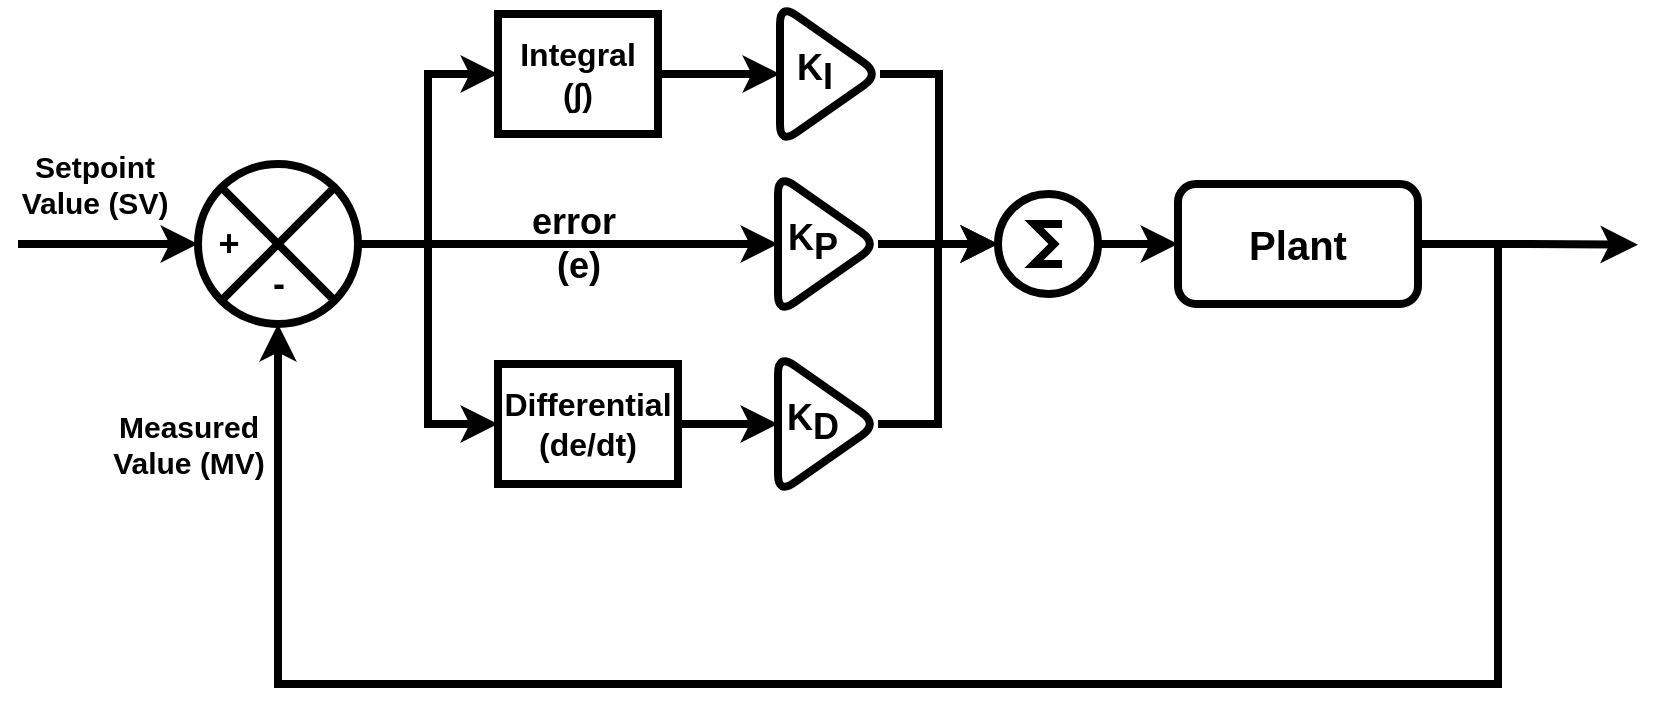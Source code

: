 <mxfile version="24.0.8" type="github">
  <diagram name="Page-1" id="U4v0dexcv987vxjrvJ0X">
    <mxGraphModel dx="933" dy="1342" grid="1" gridSize="10" guides="1" tooltips="1" connect="1" arrows="1" fold="1" page="1" pageScale="1" pageWidth="850" pageHeight="1100" math="0" shadow="0">
      <root>
        <mxCell id="0" />
        <mxCell id="1" parent="0" />
        <mxCell id="-gne7ImTe5lUnKf6LIed-14" style="edgeStyle=orthogonalEdgeStyle;rounded=0;orthogonalLoop=1;jettySize=auto;html=1;exitX=1;exitY=0.5;exitDx=0;exitDy=0;exitPerimeter=0;entryX=0;entryY=0.5;entryDx=0;entryDy=0;strokeWidth=4;" edge="1" parent="1" source="-gne7ImTe5lUnKf6LIed-1" target="-gne7ImTe5lUnKf6LIed-2">
          <mxGeometry relative="1" as="geometry" />
        </mxCell>
        <mxCell id="-gne7ImTe5lUnKf6LIed-1" value="" style="verticalLabelPosition=bottom;shadow=0;dashed=0;align=center;html=1;verticalAlign=top;shape=mxgraph.electrical.abstract.sum;fontStyle=0;strokeWidth=4;" vertex="1" parent="1">
          <mxGeometry x="510" y="295" width="50" height="50" as="geometry" />
        </mxCell>
        <mxCell id="-gne7ImTe5lUnKf6LIed-17" style="edgeStyle=orthogonalEdgeStyle;rounded=0;orthogonalLoop=1;jettySize=auto;html=1;exitX=1;exitY=0.5;exitDx=0;exitDy=0;entryX=0.5;entryY=1;entryDx=0;entryDy=0;strokeWidth=4;" edge="1" parent="1" source="-gne7ImTe5lUnKf6LIed-2" target="-gne7ImTe5lUnKf6LIed-11">
          <mxGeometry relative="1" as="geometry">
            <Array as="points">
              <mxPoint x="760" y="320" />
              <mxPoint x="760" y="540" />
              <mxPoint x="150" y="540" />
            </Array>
          </mxGeometry>
        </mxCell>
        <mxCell id="-gne7ImTe5lUnKf6LIed-29" style="edgeStyle=orthogonalEdgeStyle;rounded=0;orthogonalLoop=1;jettySize=auto;html=1;exitX=1;exitY=0.5;exitDx=0;exitDy=0;strokeWidth=4;" edge="1" parent="1" source="-gne7ImTe5lUnKf6LIed-2">
          <mxGeometry relative="1" as="geometry">
            <mxPoint x="830" y="320.353" as="targetPoint" />
          </mxGeometry>
        </mxCell>
        <mxCell id="-gne7ImTe5lUnKf6LIed-2" value="Plant" style="rounded=1;whiteSpace=wrap;html=1;labelPosition=center;verticalLabelPosition=middle;align=center;verticalAlign=middle;fontStyle=1;fontSize=20;strokeWidth=4;" vertex="1" parent="1">
          <mxGeometry x="600" y="290" width="120" height="60" as="geometry" />
        </mxCell>
        <mxCell id="-gne7ImTe5lUnKf6LIed-6" style="edgeStyle=orthogonalEdgeStyle;rounded=0;orthogonalLoop=1;jettySize=auto;html=1;exitX=1;exitY=0.5;exitDx=0;exitDy=0;entryX=0;entryY=0.5;entryDx=0;entryDy=0;strokeWidth=4;" edge="1" parent="1" source="-gne7ImTe5lUnKf6LIed-3" target="-gne7ImTe5lUnKf6LIed-4">
          <mxGeometry relative="1" as="geometry" />
        </mxCell>
        <mxCell id="-gne7ImTe5lUnKf6LIed-3" value="Integral&lt;div&gt;(∫)&lt;/div&gt;" style="rounded=0;whiteSpace=wrap;html=1;strokeWidth=4;fontStyle=1;fontSize=16;" vertex="1" parent="1">
          <mxGeometry x="260" y="205" width="80" height="60" as="geometry" />
        </mxCell>
        <mxCell id="-gne7ImTe5lUnKf6LIed-4" value="K&lt;sub style=&quot;font-size: 18px;&quot;&gt;I&amp;nbsp; &amp;nbsp;&lt;/sub&gt;" style="triangle;whiteSpace=wrap;html=1;fontStyle=1;fontSize=18;rounded=1;align=center;strokeWidth=4;" vertex="1" parent="1">
          <mxGeometry x="401" y="200" width="50" height="70" as="geometry" />
        </mxCell>
        <mxCell id="-gne7ImTe5lUnKf6LIed-7" style="edgeStyle=orthogonalEdgeStyle;rounded=0;orthogonalLoop=1;jettySize=auto;html=1;exitX=1;exitY=0.5;exitDx=0;exitDy=0;entryX=0;entryY=0.5;entryDx=0;entryDy=0;strokeWidth=4;" edge="1" source="-gne7ImTe5lUnKf6LIed-8" target="-gne7ImTe5lUnKf6LIed-9" parent="1">
          <mxGeometry relative="1" as="geometry" />
        </mxCell>
        <mxCell id="-gne7ImTe5lUnKf6LIed-8" value="Differential&lt;div style=&quot;font-size: 16px;&quot;&gt;(&lt;span style=&quot;background-color: initial;&quot;&gt;de/&lt;/span&gt;&lt;span style=&quot;background-color: initial;&quot;&gt;dt&lt;/span&gt;&lt;span style=&quot;background-color: initial;&quot;&gt;)&lt;/span&gt;&lt;/div&gt;" style="rounded=0;whiteSpace=wrap;html=1;strokeWidth=4;fontStyle=1;fontSize=16;" vertex="1" parent="1">
          <mxGeometry x="260" y="380" width="90" height="60" as="geometry" />
        </mxCell>
        <mxCell id="-gne7ImTe5lUnKf6LIed-9" value="K&lt;sub style=&quot;font-size: 18px;&quot;&gt;D&lt;/sub&gt;&lt;span style=&quot;font-size: 18px;&quot;&gt;&amp;nbsp; &amp;nbsp;&lt;/span&gt;" style="triangle;whiteSpace=wrap;html=1;fontStyle=1;fontSize=18;rounded=1;strokeWidth=4;" vertex="1" parent="1">
          <mxGeometry x="400" y="375" width="50" height="70" as="geometry" />
        </mxCell>
        <mxCell id="-gne7ImTe5lUnKf6LIed-10" style="edgeStyle=orthogonalEdgeStyle;rounded=0;orthogonalLoop=1;jettySize=auto;html=1;exitX=1;exitY=0.5;exitDx=0;exitDy=0;entryX=0;entryY=0.5;entryDx=0;entryDy=0;entryPerimeter=0;strokeWidth=4;" edge="1" parent="1" source="-gne7ImTe5lUnKf6LIed-9" target="-gne7ImTe5lUnKf6LIed-1">
          <mxGeometry relative="1" as="geometry" />
        </mxCell>
        <mxCell id="-gne7ImTe5lUnKf6LIed-12" style="edgeStyle=orthogonalEdgeStyle;rounded=0;orthogonalLoop=1;jettySize=auto;html=1;exitX=1;exitY=0.5;exitDx=0;exitDy=0;strokeWidth=4;" edge="1" parent="1" source="-gne7ImTe5lUnKf6LIed-19">
          <mxGeometry relative="1" as="geometry">
            <mxPoint x="510" y="320" as="targetPoint" />
          </mxGeometry>
        </mxCell>
        <mxCell id="-gne7ImTe5lUnKf6LIed-15" style="edgeStyle=orthogonalEdgeStyle;rounded=0;orthogonalLoop=1;jettySize=auto;html=1;exitX=1;exitY=0.5;exitDx=0;exitDy=0;entryX=0;entryY=0.5;entryDx=0;entryDy=0;strokeWidth=4;" edge="1" parent="1" source="-gne7ImTe5lUnKf6LIed-11" target="-gne7ImTe5lUnKf6LIed-3">
          <mxGeometry relative="1" as="geometry" />
        </mxCell>
        <mxCell id="-gne7ImTe5lUnKf6LIed-16" style="edgeStyle=orthogonalEdgeStyle;rounded=0;orthogonalLoop=1;jettySize=auto;html=1;exitX=1;exitY=0.5;exitDx=0;exitDy=0;entryX=0;entryY=0.5;entryDx=0;entryDy=0;strokeWidth=4;" edge="1" parent="1" source="-gne7ImTe5lUnKf6LIed-11" target="-gne7ImTe5lUnKf6LIed-8">
          <mxGeometry relative="1" as="geometry" />
        </mxCell>
        <mxCell id="-gne7ImTe5lUnKf6LIed-11" value="&lt;br&gt;&lt;span style=&quot;white-space: pre;&quot;&gt;&lt;/span&gt;" style="shape=sumEllipse;perimeter=ellipsePerimeter;whiteSpace=wrap;html=1;backgroundOutline=1;strokeWidth=4;align=left;" vertex="1" parent="1">
          <mxGeometry x="110" y="280" width="80" height="80" as="geometry" />
        </mxCell>
        <mxCell id="-gne7ImTe5lUnKf6LIed-13" style="edgeStyle=orthogonalEdgeStyle;rounded=0;orthogonalLoop=1;jettySize=auto;html=1;exitX=1;exitY=0.5;exitDx=0;exitDy=0;entryX=0;entryY=0.5;entryDx=0;entryDy=0;entryPerimeter=0;strokeWidth=4;" edge="1" parent="1" source="-gne7ImTe5lUnKf6LIed-4" target="-gne7ImTe5lUnKf6LIed-1">
          <mxGeometry relative="1" as="geometry" />
        </mxCell>
        <mxCell id="-gne7ImTe5lUnKf6LIed-18" value="" style="endArrow=classic;html=1;rounded=0;entryX=0;entryY=0.5;entryDx=0;entryDy=0;strokeWidth=4;" edge="1" parent="1" target="-gne7ImTe5lUnKf6LIed-11">
          <mxGeometry width="50" height="50" relative="1" as="geometry">
            <mxPoint x="20" y="320" as="sourcePoint" />
            <mxPoint x="70" y="320" as="targetPoint" />
          </mxGeometry>
        </mxCell>
        <mxCell id="-gne7ImTe5lUnKf6LIed-20" value="" style="edgeStyle=orthogonalEdgeStyle;rounded=0;orthogonalLoop=1;jettySize=auto;html=1;exitX=1;exitY=0.5;exitDx=0;exitDy=0;strokeWidth=4;" edge="1" parent="1" source="-gne7ImTe5lUnKf6LIed-11" target="-gne7ImTe5lUnKf6LIed-19">
          <mxGeometry relative="1" as="geometry">
            <mxPoint x="510" y="320" as="targetPoint" />
            <mxPoint x="190" y="320" as="sourcePoint" />
          </mxGeometry>
        </mxCell>
        <mxCell id="-gne7ImTe5lUnKf6LIed-19" value="K&lt;sub style=&quot;font-size: 18px;&quot;&gt;P&lt;/sub&gt;&lt;span style=&quot;font-size: 18px;&quot;&gt;&amp;nbsp; &amp;nbsp;&lt;/span&gt;" style="triangle;whiteSpace=wrap;html=1;fontStyle=1;fontSize=18;rounded=1;align=center;strokeWidth=4;" vertex="1" parent="1">
          <mxGeometry x="400" y="285" width="50" height="70" as="geometry" />
        </mxCell>
        <mxCell id="-gne7ImTe5lUnKf6LIed-21" value="+" style="text;html=1;align=center;verticalAlign=middle;resizable=0;points=[];autosize=1;strokeColor=none;fillColor=none;strokeWidth=1;fontStyle=1;fontSize=18;" vertex="1" parent="1">
          <mxGeometry x="110" y="300" width="30" height="40" as="geometry" />
        </mxCell>
        <mxCell id="-gne7ImTe5lUnKf6LIed-23" value="-" style="text;html=1;align=center;verticalAlign=middle;resizable=0;points=[];autosize=1;strokeColor=none;fillColor=none;strokeWidth=1;fontStyle=1;fontSize=18;" vertex="1" parent="1">
          <mxGeometry x="135" y="320" width="30" height="40" as="geometry" />
        </mxCell>
        <mxCell id="-gne7ImTe5lUnKf6LIed-24" value="Setpoint&lt;div&gt;Value (SV)&lt;/div&gt;" style="text;html=1;align=center;verticalAlign=middle;resizable=0;points=[];autosize=1;strokeColor=none;fillColor=none;fontStyle=1;fontSize=15;" vertex="1" parent="1">
          <mxGeometry x="13" y="265" width="90" height="50" as="geometry" />
        </mxCell>
        <mxCell id="-gne7ImTe5lUnKf6LIed-26" value="Measured&lt;div&gt;Value (MV)&lt;/div&gt;" style="text;html=1;align=center;verticalAlign=middle;resizable=0;points=[];autosize=1;strokeColor=none;fillColor=none;fontStyle=1;fontSize=15;" vertex="1" parent="1">
          <mxGeometry x="55" y="395" width="100" height="50" as="geometry" />
        </mxCell>
        <mxCell id="-gne7ImTe5lUnKf6LIed-27" value="error&amp;nbsp;&lt;div&gt;(e)&lt;/div&gt;" style="text;html=1;align=center;verticalAlign=middle;resizable=0;points=[];autosize=1;strokeColor=none;fillColor=none;fontStyle=1;fontSize=18;" vertex="1" parent="1">
          <mxGeometry x="265" y="290" width="70" height="60" as="geometry" />
        </mxCell>
      </root>
    </mxGraphModel>
  </diagram>
</mxfile>
